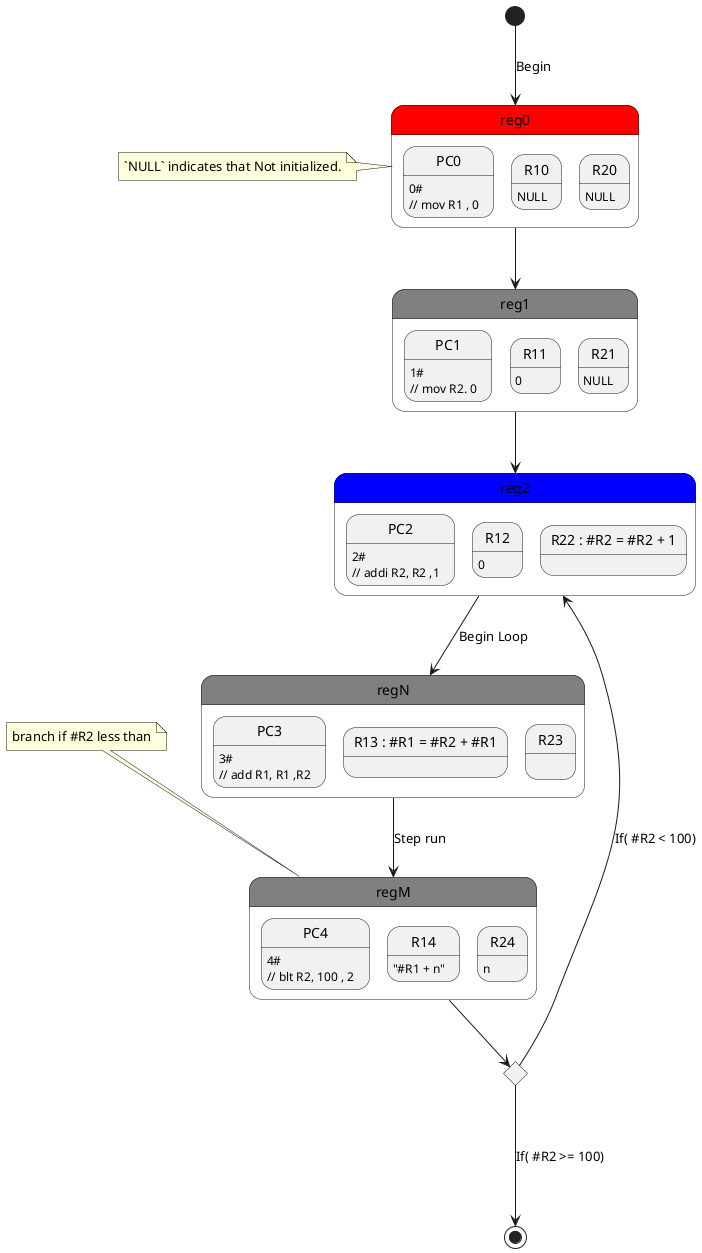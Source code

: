 @startuml add_sequence

state reg0 #Red{
   state PC0 : 0#
   PC0 : // mov R1 , 0
   state R10 : NULL
   state R20 : NULL
}


state reg1 #Grey{
   PC1 : 1#
   PC1 : // mov R2. 0
   R11 : 0
   R21 : NULL 
}

state reg2 #Blue{
   PC2 : 2#
   PC2 : // addi R2, R2 ,1
   R12 : 0
   state "R22 : #R2 = #R2 + 1" as R22
}

state regN #Grey{
    PC3 : 3#
    PC3 : // add R1, R1 ,R2
    state "R13 : #R1 = #R2 + #R1" as R13
    R23 : 
}

state regM #Grey {
    PC4 : 4#
    PC4 : // blt R2, 100 , 2
    R14 : "#R1 + n"
    R24 : n
}

state c <<choice>>

note top of regM : branch if #R2 less than

note left of reg0 : `NULL` indicates that Not initialized.

[*] --> reg0 : Begin
reg0 --> reg1
reg1 --> reg2


reg2 --> regN : Begin Loop
regN --> regM  : Step run

regM --> c 
c  -up-> reg2 : If( #R2 < 100)
c  ---> [*] : If( #R2 >= 100)


@enduml